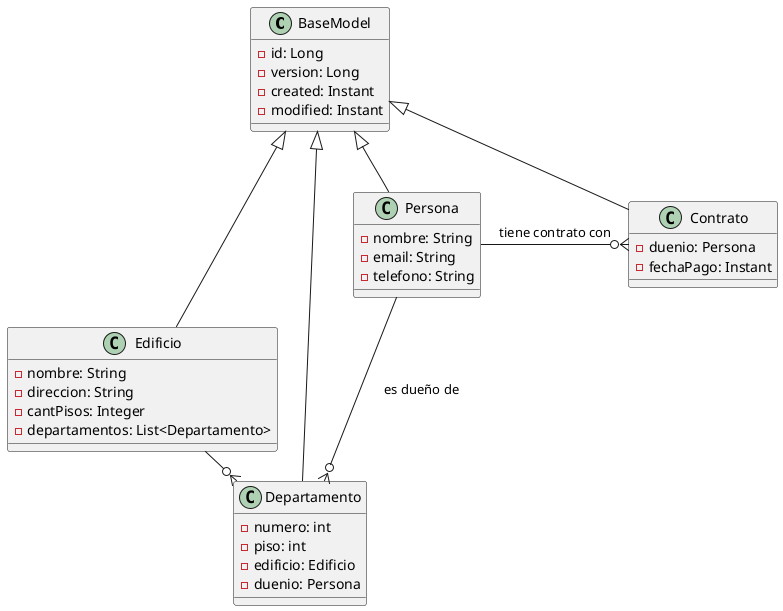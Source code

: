 @startuml

class BaseModel {
  -id: Long
  -version: Long
  -created: Instant
  -modified: Instant
}

class Persona {
  -nombre: String
  -email: String
  -telefono: String
}

class Edificio {
  -nombre: String
  -direccion: String
  -cantPisos: Integer
  -departamentos: List<Departamento>
}

class Departamento {
  -numero: int
  -piso: int
  -edificio: Edificio
  -duenio: Persona
}

class Contrato {
  -duenio: Persona
  -fechaPago: Instant
}

Persona --o{ Departamento : "es dueño de"
Edificio -o{ Departamento : "contiene"
Persona -o{ Contrato : "tiene contrato con"

BaseModel <|-- Persona
BaseModel <|-- Edificio
BaseModel <|-- Departamento
BaseModel <|-- Contrato

@enduml
